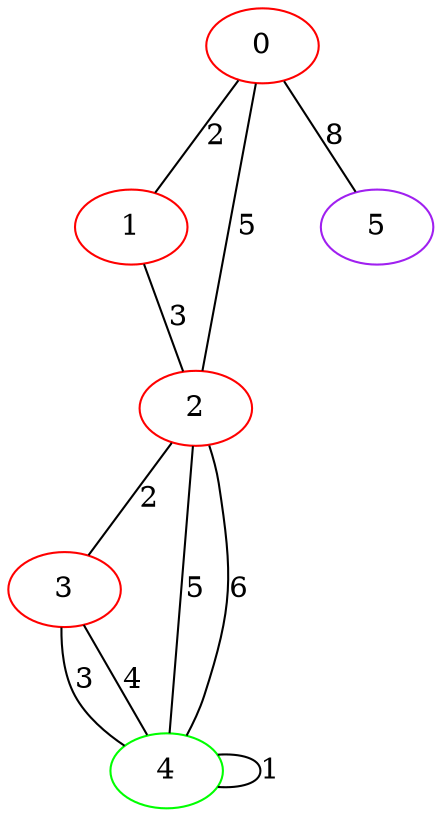 graph "" {
0 [color=red, weight=1];
1 [color=red, weight=1];
2 [color=red, weight=1];
3 [color=red, weight=1];
4 [color=green, weight=2];
5 [color=purple, weight=4];
0 -- 1  [key=0, label=2];
0 -- 2  [key=0, label=5];
0 -- 5  [key=0, label=8];
1 -- 2  [key=0, label=3];
2 -- 3  [key=0, label=2];
2 -- 4  [key=0, label=5];
2 -- 4  [key=1, label=6];
3 -- 4  [key=0, label=3];
3 -- 4  [key=1, label=4];
4 -- 4  [key=0, label=1];
}
